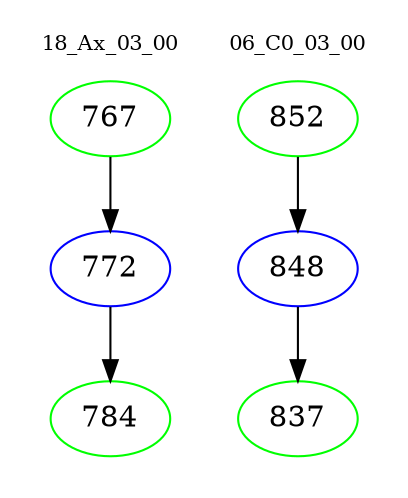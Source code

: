 digraph{
subgraph cluster_0 {
color = white
label = "18_Ax_03_00";
fontsize=10;
T0_767 [label="767", color="green"]
T0_767 -> T0_772 [color="black"]
T0_772 [label="772", color="blue"]
T0_772 -> T0_784 [color="black"]
T0_784 [label="784", color="green"]
}
subgraph cluster_1 {
color = white
label = "06_C0_03_00";
fontsize=10;
T1_852 [label="852", color="green"]
T1_852 -> T1_848 [color="black"]
T1_848 [label="848", color="blue"]
T1_848 -> T1_837 [color="black"]
T1_837 [label="837", color="green"]
}
}
